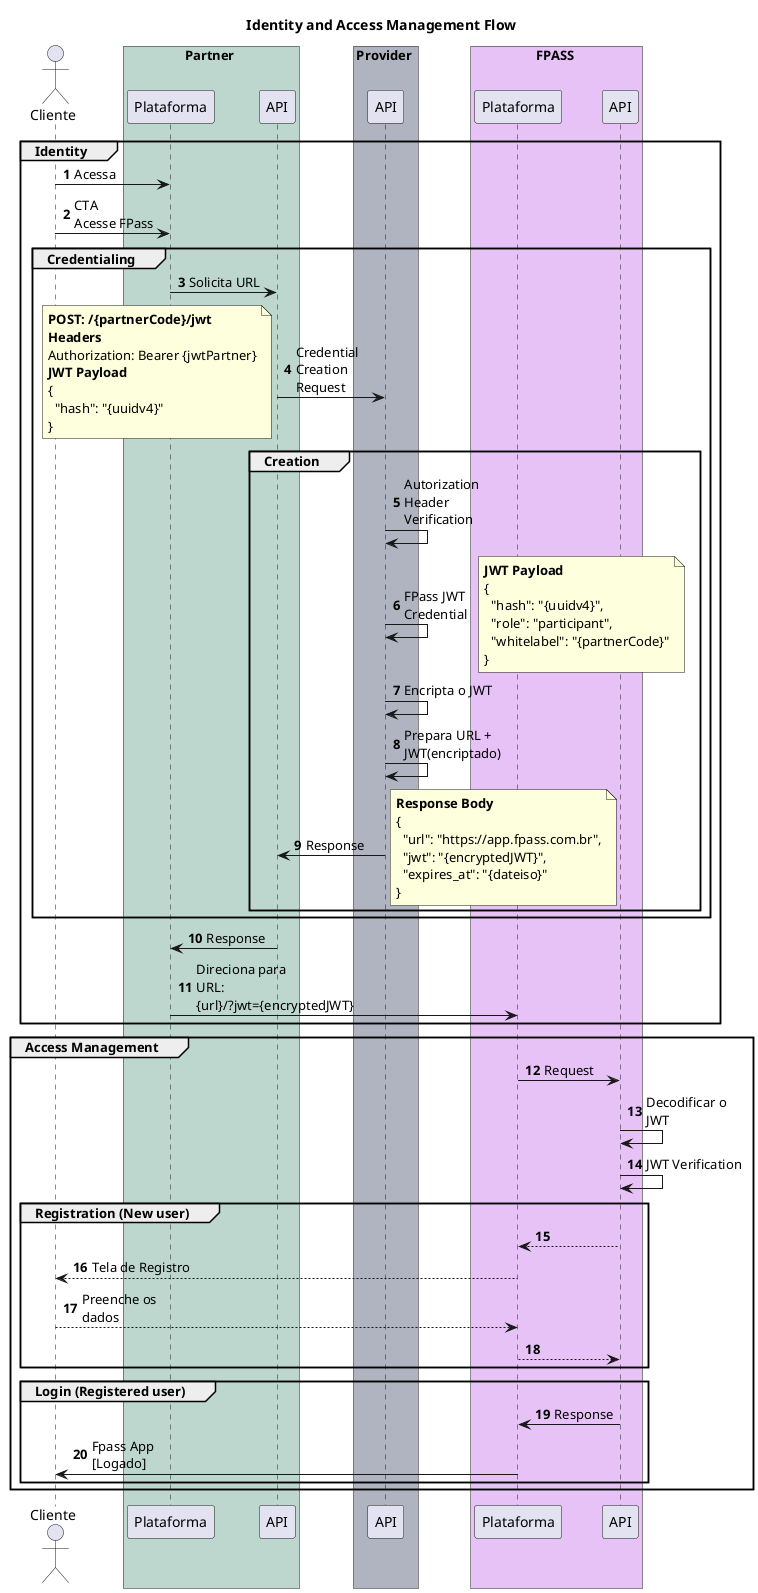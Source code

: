 @startuml IAM Flow
title Identity and Access Management Flow
autonumber
skinparam MaxMessageSize 100

actor Cliente

box Partner #2d7f6250
participant "Plataforma" as PartnerApp
participant "API" as PartnerAPI
end box

box Provider #03113650
participant "API" as ProviderAPI
end box

box FPASS #b43de750
participant "Plataforma" as FpassApp
participant "API" as FpassAPI
end box

group Identity
Cliente -> PartnerApp: Acessa
Cliente -> PartnerApp: CTA\nAcesse FPass

group Credentialing

PartnerApp -> PartnerAPI: Solicita URL
PartnerAPI -> ProviderAPI: Credential Creation Request
note left
**POST: /{partnerCode}/jwt**
**Headers**
Authorization: Bearer {jwtPartner}
**JWT Payload**
{
  "hash": "{uuidv4}"
}
end note
group Creation
ProviderAPI -> ProviderAPI: Autorization Header Verification
ProviderAPI -> ProviderAPI: FPass JWT Credential
note right
**JWT Payload**
{
  "hash": "{uuidv4}",
  "role": "participant",
  "whitelabel": "{partnerCode}"
}
end note
ProviderAPI -> ProviderAPI: Encripta o JWT
ProviderAPI -> ProviderAPI: Prepara URL + JWT(encriptado)
ProviderAPI -> PartnerAPI: Response
note right
**Response Body**
{
  "url": "https://app.fpass.com.br",
  "jwt": "{encryptedJWT}",
  "expires_at": "{dateiso}"
}
end note
end
end
PartnerAPI -> PartnerApp: Response
PartnerApp -> FpassApp: Direciona para URL: {url}/?jwt={encryptedJWT}
end

group Access Management
FpassApp -> FpassAPI: Request
FpassAPI -> FpassAPI: Decodificar o JWT
FpassAPI -> FpassAPI: JWT Verification
group Registration (New user)
FpassAPI --> FpassApp
FpassApp --> Cliente: Tela de Registro
Cliente --> FpassApp: Preenche os dados
FpassApp --> FpassAPI
end
group Login (Registered user)
FpassAPI -> FpassApp: Response
FpassApp -> Cliente: Fpass App [Logado]
end
end


@enduml